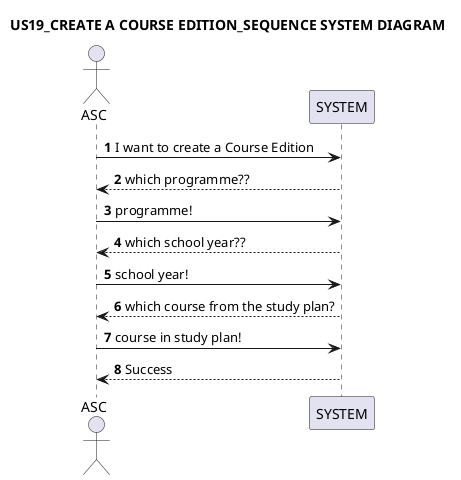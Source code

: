 @startuml
title: US19_CREATE A COURSE EDITION_SEQUENCE SYSTEM DIAGRAM
autonumber

actor ASC
participant SYSTEM
ASC -> SYSTEM:  I want to create a Course Edition
SYSTEM --> ASC -- : which programme??
ASC -> SYSTEM: programme!
SYSTEM --> ASC -- : which school year??
ASC -> SYSTEM: school year!
SYSTEM --> ASC -- : which course from the study plan?
ASC -> SYSTEM: course in study plan!
SYSTEM --> ASC --: Success


@enduml